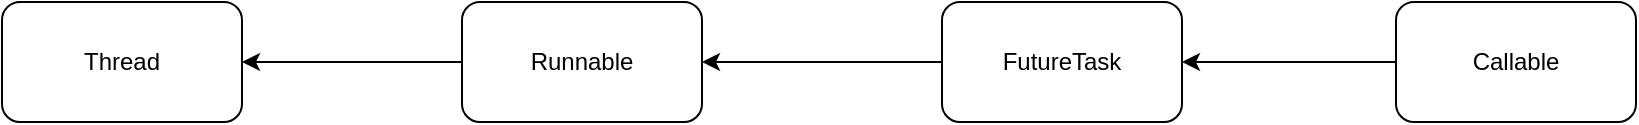 <mxfile version="16.6.4" type="github">
  <diagram id="ea_-lUV-3jDo-vj0GpZN" name="第 1 页">
    <mxGraphModel dx="1038" dy="556" grid="1" gridSize="10" guides="1" tooltips="1" connect="1" arrows="1" fold="1" page="1" pageScale="1" pageWidth="1654" pageHeight="2336" math="0" shadow="0">
      <root>
        <mxCell id="0" />
        <mxCell id="1" parent="0" />
        <mxCell id="j-bBg71Wt-pAjwKJh62o-1" value="Thread" style="rounded=1;whiteSpace=wrap;html=1;" vertex="1" parent="1">
          <mxGeometry x="130" y="200" width="120" height="60" as="geometry" />
        </mxCell>
        <mxCell id="j-bBg71Wt-pAjwKJh62o-7" style="edgeStyle=orthogonalEdgeStyle;rounded=0;orthogonalLoop=1;jettySize=auto;html=1;entryX=1;entryY=0.5;entryDx=0;entryDy=0;" edge="1" parent="1" source="j-bBg71Wt-pAjwKJh62o-2" target="j-bBg71Wt-pAjwKJh62o-1">
          <mxGeometry relative="1" as="geometry" />
        </mxCell>
        <mxCell id="j-bBg71Wt-pAjwKJh62o-2" value="Runnable" style="rounded=1;whiteSpace=wrap;html=1;" vertex="1" parent="1">
          <mxGeometry x="360" y="200" width="120" height="60" as="geometry" />
        </mxCell>
        <mxCell id="j-bBg71Wt-pAjwKJh62o-6" style="edgeStyle=orthogonalEdgeStyle;rounded=0;orthogonalLoop=1;jettySize=auto;html=1;entryX=1;entryY=0.5;entryDx=0;entryDy=0;" edge="1" parent="1" source="j-bBg71Wt-pAjwKJh62o-3" target="j-bBg71Wt-pAjwKJh62o-2">
          <mxGeometry relative="1" as="geometry" />
        </mxCell>
        <mxCell id="j-bBg71Wt-pAjwKJh62o-3" value="FutureTask" style="rounded=1;whiteSpace=wrap;html=1;" vertex="1" parent="1">
          <mxGeometry x="600" y="200" width="120" height="60" as="geometry" />
        </mxCell>
        <mxCell id="j-bBg71Wt-pAjwKJh62o-5" style="edgeStyle=orthogonalEdgeStyle;rounded=0;orthogonalLoop=1;jettySize=auto;html=1;exitX=0;exitY=0.5;exitDx=0;exitDy=0;entryX=1;entryY=0.5;entryDx=0;entryDy=0;" edge="1" parent="1" source="j-bBg71Wt-pAjwKJh62o-4" target="j-bBg71Wt-pAjwKJh62o-3">
          <mxGeometry relative="1" as="geometry" />
        </mxCell>
        <mxCell id="j-bBg71Wt-pAjwKJh62o-4" value="Callable" style="rounded=1;whiteSpace=wrap;html=1;" vertex="1" parent="1">
          <mxGeometry x="827" y="200" width="120" height="60" as="geometry" />
        </mxCell>
      </root>
    </mxGraphModel>
  </diagram>
</mxfile>
